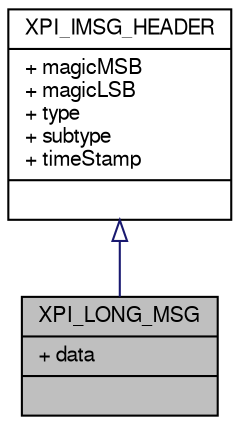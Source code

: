 digraph G
{
  bgcolor="transparent";
  edge [fontname="FreeSans",fontsize=10,labelfontname="FreeSans",labelfontsize=10];
  node [fontname="FreeSans",fontsize=10,shape=record];
  Node1 [label="{XPI_LONG_MSG\n|+ data\l|}",height=0.2,width=0.4,color="black", fillcolor="grey75", style="filled" fontcolor="black"];
  Node2 -> Node1 [dir=back,color="midnightblue",fontsize=10,style="solid",arrowtail="empty",fontname="FreeSans"];
  Node2 [label="{XPI_IMSG_HEADER\n|+ magicMSB\l+ magicLSB\l+ type\l+ subtype\l+ timeStamp\l|}",height=0.2,width=0.4,color="black",URL="$struct_x_p_i___i_m_s_g___h_e_a_d_e_r.html"];
}
